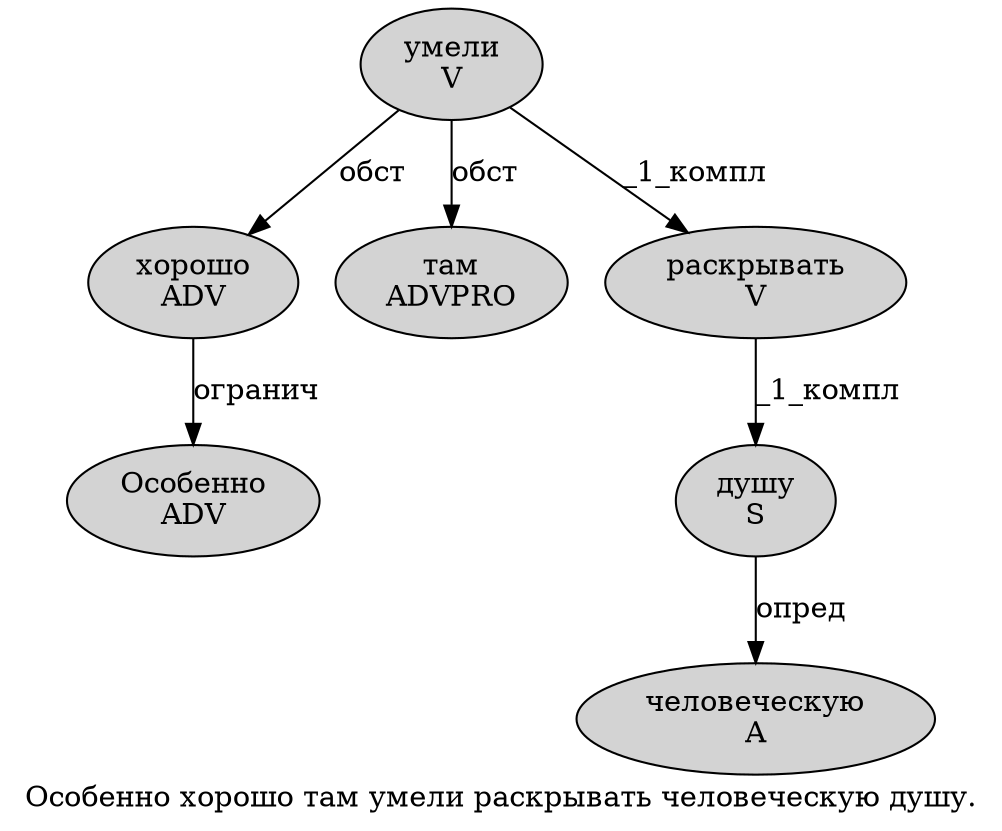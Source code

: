 digraph SENTENCE_1562 {
	graph [label="Особенно хорошо там умели раскрывать человеческую душу."]
	node [style=filled]
		0 [label="Особенно
ADV" color="" fillcolor=lightgray penwidth=1 shape=ellipse]
		1 [label="хорошо
ADV" color="" fillcolor=lightgray penwidth=1 shape=ellipse]
		2 [label="там
ADVPRO" color="" fillcolor=lightgray penwidth=1 shape=ellipse]
		3 [label="умели
V" color="" fillcolor=lightgray penwidth=1 shape=ellipse]
		4 [label="раскрывать
V" color="" fillcolor=lightgray penwidth=1 shape=ellipse]
		5 [label="человеческую
A" color="" fillcolor=lightgray penwidth=1 shape=ellipse]
		6 [label="душу
S" color="" fillcolor=lightgray penwidth=1 shape=ellipse]
			6 -> 5 [label="опред"]
			1 -> 0 [label="огранич"]
			3 -> 1 [label="обст"]
			3 -> 2 [label="обст"]
			3 -> 4 [label="_1_компл"]
			4 -> 6 [label="_1_компл"]
}
